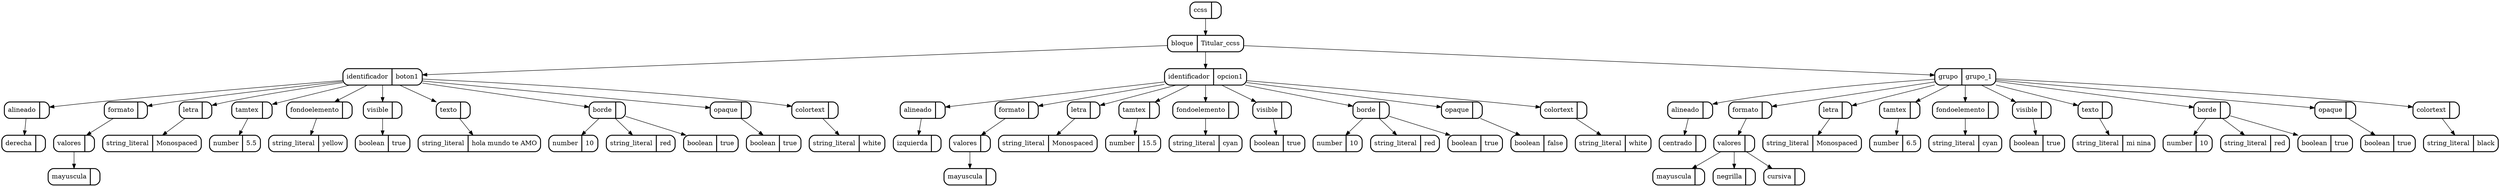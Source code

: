 digraph G {
node[shape=Mrecord]
104[label="ccss | ",style=bold]
103[label="bloque | Titular_ccss",style=bold]
{104}->{103}
1[label="identificador | boton1",style=bold]
{103}->{1}
4[label="alineado | ",style=bold]
{1}->{4}
3[label="derecha | ",style=bold]
{4}->{3}
8[label="formato | ",style=bold]
{1}->{8}
7[label="valores | ",style=bold]
{8}->{7}
6[label="mayuscula | ",style=bold]
{7}->{6}
11[label="letra | ",style=bold]
{1}->{11}
10[label="string_literal | Monospaced",style=bold]
{11}->{10}
14[label="tamtex | ",style=bold]
{1}->{14}
13[label="number | 5.5",style=bold]
{14}->{13}
17[label="fondoelemento | ",style=bold]
{1}->{17}
16[label="string_literal | yellow",style=bold]
{17}->{16}
20[label="visible | ",style=bold]
{1}->{20}
19[label="boolean | true",style=bold]
{20}->{19}
23[label="texto | ",style=bold]
{1}->{23}
22[label="string_literal | hola mundo    te AMO",style=bold]
{23}->{22}
28[label="borde | ",style=bold]
{1}->{28}
25[label="number | 10",style=bold]
{28}->{25}
26[label="string_literal | red",style=bold]
{28}->{26}
27[label="boolean | true",style=bold]
{28}->{27}
31[label="opaque | ",style=bold]
{1}->{31}
30[label="boolean | true",style=bold]
{31}->{30}
34[label="colortext | ",style=bold]
{1}->{34}
33[label="string_literal | white",style=bold]
{34}->{33}
36[label="identificador | opcion1",style=bold]
{103}->{36}
38[label="alineado | ",style=bold]
{36}->{38}
37[label="izquierda | ",style=bold]
{38}->{37}
42[label="formato | ",style=bold]
{36}->{42}
41[label="valores | ",style=bold]
{42}->{41}
40[label="mayuscula | ",style=bold]
{41}->{40}
45[label="letra | ",style=bold]
{36}->{45}
44[label="string_literal | Monospaced",style=bold]
{45}->{44}
48[label="tamtex | ",style=bold]
{36}->{48}
47[label="number | 15.5",style=bold]
{48}->{47}
51[label="fondoelemento | ",style=bold]
{36}->{51}
50[label="string_literal | cyan",style=bold]
{51}->{50}
54[label="visible | ",style=bold]
{36}->{54}
53[label="boolean | true",style=bold]
{54}->{53}
59[label="borde | ",style=bold]
{36}->{59}
56[label="number | 10",style=bold]
{59}->{56}
57[label="string_literal | red",style=bold]
{59}->{57}
58[label="boolean | true",style=bold]
{59}->{58}
62[label="opaque | ",style=bold]
{36}->{62}
61[label="boolean | false",style=bold]
{62}->{61}
65[label="colortext | ",style=bold]
{36}->{65}
64[label="string_literal | white",style=bold]
{65}->{64}
67[label="grupo | grupo_1",style=bold]
{103}->{67}
69[label="alineado | ",style=bold]
{67}->{69}
68[label="centrado | ",style=bold]
{69}->{68}
75[label="formato | ",style=bold]
{67}->{75}
72[label="valores | ",style=bold]
{75}->{72}
71[label="mayuscula | ",style=bold]
{72}->{71}
73[label="negrilla | ",style=bold]
{72}->{73}
74[label="cursiva | ",style=bold]
{72}->{74}
78[label="letra | ",style=bold]
{67}->{78}
77[label="string_literal | Monospaced",style=bold]
{78}->{77}
81[label="tamtex | ",style=bold]
{67}->{81}
80[label="number | 6.5",style=bold]
{81}->{80}
84[label="fondoelemento | ",style=bold]
{67}->{84}
83[label="string_literal | cyan",style=bold]
{84}->{83}
87[label="visible | ",style=bold]
{67}->{87}
86[label="boolean | true",style=bold]
{87}->{86}
90[label="texto | ",style=bold]
{67}->{90}
89[label="string_literal | mi nina",style=bold]
{90}->{89}
95[label="borde | ",style=bold]
{67}->{95}
92[label="number | 10",style=bold]
{95}->{92}
93[label="string_literal | red",style=bold]
{95}->{93}
94[label="boolean | true",style=bold]
{95}->{94}
98[label="opaque | ",style=bold]
{67}->{98}
97[label="boolean | true",style=bold]
{98}->{97}
101[label="colortext | ",style=bold]
{67}->{101}
100[label="string_literal | black",style=bold]
{101}->{100}

}